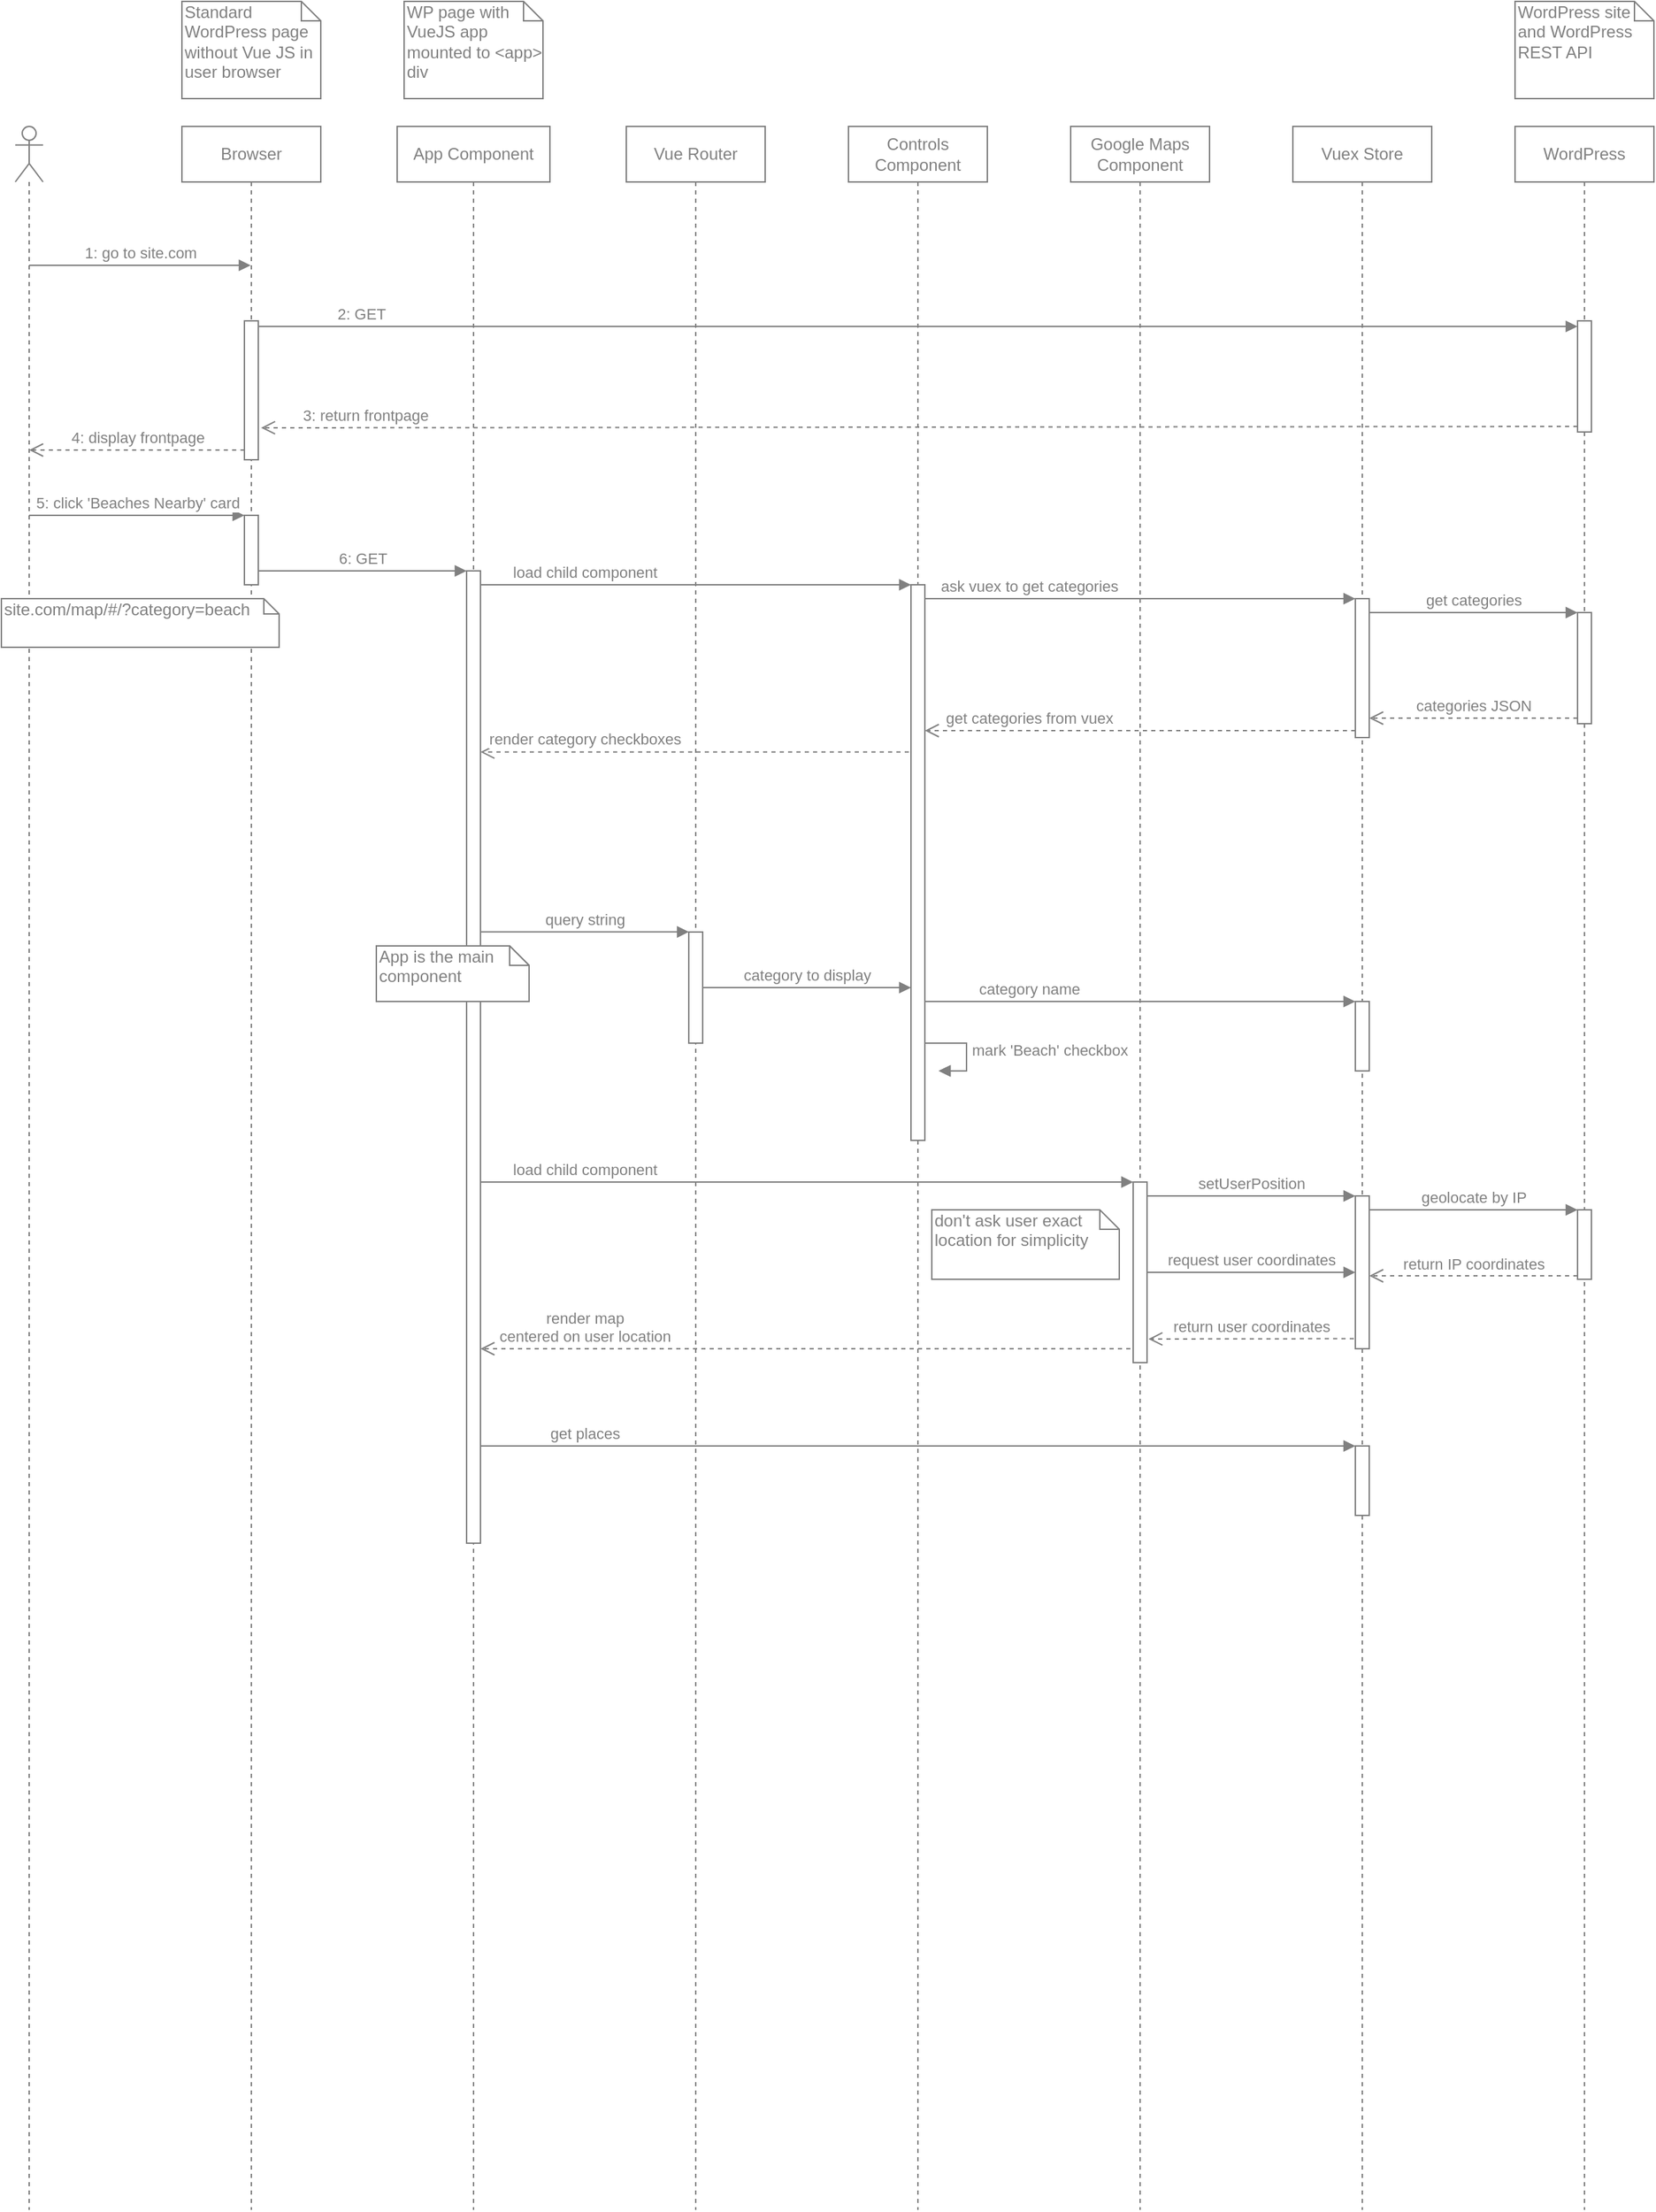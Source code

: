 <mxfile version="13.5.3" type="github">
  <diagram name="Page-1" id="13e1069c-82ec-6db2-03f1-153e76fe0fe0">
    <mxGraphModel dx="1422" dy="825" grid="1" gridSize="10" guides="1" tooltips="1" connect="1" arrows="1" fold="1" page="1" pageScale="1" pageWidth="1500" pageHeight="2000" background="#ffffff" math="0" shadow="0">
      <root>
        <mxCell id="0" />
        <mxCell id="1" parent="0" />
        <mxCell id="JqlryfgMJIv1-VmyIzc9-7" value="WordPress site and WordPress REST API" style="shape=note;whiteSpace=wrap;html=1;size=14;verticalAlign=top;align=left;spacingTop=-6;fontColor=#808080;strokeColor=#808080;" parent="1" vertex="1">
          <mxGeometry x="1230" y="200" width="100" height="70" as="geometry" />
        </mxCell>
        <mxCell id="JqlryfgMJIv1-VmyIzc9-8" value="Browser" style="shape=umlLifeline;perimeter=lifelinePerimeter;whiteSpace=wrap;html=1;container=1;collapsible=0;recursiveResize=0;outlineConnect=0;fontColor=#808080;strokeColor=#808080;" parent="1" vertex="1">
          <mxGeometry x="270" y="290" width="100" height="1500" as="geometry" />
        </mxCell>
        <mxCell id="JqlryfgMJIv1-VmyIzc9-13" value="" style="html=1;points=[];perimeter=orthogonalPerimeter;fontColor=#808080;strokeColor=#808080;" parent="JqlryfgMJIv1-VmyIzc9-8" vertex="1">
          <mxGeometry x="45" y="140" width="10" height="100" as="geometry" />
        </mxCell>
        <mxCell id="zZore4M1GCGTvKos9PnM-32" value="" style="html=1;points=[];perimeter=orthogonalPerimeter;fontColor=#808080;strokeColor=#808080;" parent="JqlryfgMJIv1-VmyIzc9-8" vertex="1">
          <mxGeometry x="45" y="280" width="10" height="50" as="geometry" />
        </mxCell>
        <mxCell id="JqlryfgMJIv1-VmyIzc9-9" value="WordPress" style="shape=umlLifeline;perimeter=lifelinePerimeter;whiteSpace=wrap;html=1;container=1;collapsible=0;recursiveResize=0;outlineConnect=0;fontColor=#808080;strokeColor=#808080;" parent="1" vertex="1">
          <mxGeometry x="1230" y="290" width="100" height="1500" as="geometry" />
        </mxCell>
        <mxCell id="JqlryfgMJIv1-VmyIzc9-10" value="" style="html=1;points=[];perimeter=orthogonalPerimeter;fontColor=#808080;strokeColor=#808080;" parent="JqlryfgMJIv1-VmyIzc9-9" vertex="1">
          <mxGeometry x="45" y="140" width="10" height="80" as="geometry" />
        </mxCell>
        <mxCell id="NLJbwnEcYg1UQVGaQh75-42" value="" style="html=1;points=[];perimeter=orthogonalPerimeter;fontColor=#808080;strokeColor=#808080;" vertex="1" parent="JqlryfgMJIv1-VmyIzc9-9">
          <mxGeometry x="45" y="350" width="10" height="80" as="geometry" />
        </mxCell>
        <mxCell id="NLJbwnEcYg1UQVGaQh75-46" value="" style="html=1;points=[];perimeter=orthogonalPerimeter;fontColor=#808080;strokeColor=#808080;" vertex="1" parent="JqlryfgMJIv1-VmyIzc9-9">
          <mxGeometry x="45" y="780" width="10" height="50" as="geometry" />
        </mxCell>
        <mxCell id="JqlryfgMJIv1-VmyIzc9-11" value="2: GET" style="html=1;verticalAlign=bottom;endArrow=block;fontColor=#808080;strokeColor=#808080;exitX=1;exitY=0.04;exitDx=0;exitDy=0;exitPerimeter=0;" parent="1" source="JqlryfgMJIv1-VmyIzc9-13" target="JqlryfgMJIv1-VmyIzc9-10" edge="1">
          <mxGeometry x="-0.847" relative="1" as="geometry">
            <mxPoint x="270" y="380" as="sourcePoint" />
            <mxPoint x="1" as="offset" />
            <mxPoint x="1260" y="440" as="targetPoint" />
          </mxGeometry>
        </mxCell>
        <mxCell id="JqlryfgMJIv1-VmyIzc9-12" value="3: return frontpage" style="html=1;verticalAlign=bottom;endArrow=open;dashed=1;endSize=8;exitX=0;exitY=0.95;fontColor=#808080;strokeColor=#808080;" parent="1" source="JqlryfgMJIv1-VmyIzc9-10" edge="1">
          <mxGeometry x="0.842" relative="1" as="geometry">
            <mxPoint x="327" y="507" as="targetPoint" />
            <mxPoint as="offset" />
          </mxGeometry>
        </mxCell>
        <mxCell id="JqlryfgMJIv1-VmyIzc9-15" value="Standard WordPress page without Vue JS in user browser" style="shape=note;whiteSpace=wrap;html=1;size=14;verticalAlign=top;align=left;spacingTop=-6;fontColor=#808080;strokeColor=#808080;" parent="1" vertex="1">
          <mxGeometry x="270" y="200" width="100" height="70" as="geometry" />
        </mxCell>
        <mxCell id="JqlryfgMJIv1-VmyIzc9-16" value="Vuex Store" style="shape=umlLifeline;perimeter=lifelinePerimeter;whiteSpace=wrap;html=1;container=1;collapsible=0;recursiveResize=0;outlineConnect=0;fontColor=#808080;strokeColor=#808080;" parent="1" vertex="1">
          <mxGeometry x="1070" y="290" width="100" height="1500" as="geometry" />
        </mxCell>
        <mxCell id="zZore4M1GCGTvKos9PnM-37" value="" style="html=1;points=[];perimeter=orthogonalPerimeter;fontColor=#808080;strokeColor=#808080;" parent="JqlryfgMJIv1-VmyIzc9-16" vertex="1">
          <mxGeometry x="45" y="630" width="10" height="50" as="geometry" />
        </mxCell>
        <mxCell id="NLJbwnEcYg1UQVGaQh75-39" value="" style="html=1;points=[];perimeter=orthogonalPerimeter;fontColor=#808080;strokeColor=#808080;" vertex="1" parent="JqlryfgMJIv1-VmyIzc9-16">
          <mxGeometry x="45" y="340" width="10" height="100" as="geometry" />
        </mxCell>
        <mxCell id="NLJbwnEcYg1UQVGaQh75-12" value="" style="html=1;points=[];perimeter=orthogonalPerimeter;fontColor=#808080;strokeColor=#808080;" vertex="1" parent="JqlryfgMJIv1-VmyIzc9-16">
          <mxGeometry x="45" y="770" width="10" height="110" as="geometry" />
        </mxCell>
        <mxCell id="NLJbwnEcYg1UQVGaQh75-52" value="" style="html=1;points=[];perimeter=orthogonalPerimeter;strokeColor=#808080;fontColor=#808080;" vertex="1" parent="JqlryfgMJIv1-VmyIzc9-16">
          <mxGeometry x="45" y="950" width="10" height="50" as="geometry" />
        </mxCell>
        <mxCell id="JqlryfgMJIv1-VmyIzc9-17" value="Vue Router" style="shape=umlLifeline;perimeter=lifelinePerimeter;whiteSpace=wrap;html=1;container=1;collapsible=0;recursiveResize=0;outlineConnect=0;fontColor=#808080;strokeColor=#808080;" parent="1" vertex="1">
          <mxGeometry x="590" y="290" width="100" height="1100" as="geometry" />
        </mxCell>
        <mxCell id="zZore4M1GCGTvKos9PnM-14" value="" style="html=1;points=[];perimeter=orthogonalPerimeter;fontColor=#808080;strokeColor=#808080;" parent="JqlryfgMJIv1-VmyIzc9-17" vertex="1">
          <mxGeometry x="45" y="580" width="10" height="80" as="geometry" />
        </mxCell>
        <mxCell id="zZore4M1GCGTvKos9PnM-1" value="Controls Component" style="shape=umlLifeline;perimeter=lifelinePerimeter;whiteSpace=wrap;html=1;container=1;collapsible=0;recursiveResize=0;outlineConnect=0;fontColor=#808080;strokeColor=#808080;" parent="1" vertex="1">
          <mxGeometry x="750" y="290" width="100" height="1100" as="geometry" />
        </mxCell>
        <mxCell id="zZore4M1GCGTvKos9PnM-20" value="" style="html=1;points=[];perimeter=orthogonalPerimeter;fontColor=#808080;strokeColor=#808080;" parent="zZore4M1GCGTvKos9PnM-1" vertex="1">
          <mxGeometry x="45" y="330" width="10" height="400" as="geometry" />
        </mxCell>
        <mxCell id="NLJbwnEcYg1UQVGaQh75-29" value="mark &#39;Beach&#39; checkbox" style="edgeStyle=orthogonalEdgeStyle;html=1;align=left;spacingLeft=2;endArrow=block;rounded=0;entryX=1;entryY=0;fontColor=#808080;strokeColor=#808080;" edge="1" parent="zZore4M1GCGTvKos9PnM-1" source="zZore4M1GCGTvKos9PnM-20">
          <mxGeometry relative="1" as="geometry">
            <mxPoint x="60" y="660" as="sourcePoint" />
            <Array as="points">
              <mxPoint x="85" y="660" />
              <mxPoint x="85" y="680" />
            </Array>
            <mxPoint x="65" y="680" as="targetPoint" />
          </mxGeometry>
        </mxCell>
        <mxCell id="zZore4M1GCGTvKos9PnM-2" value="Google Maps Component" style="shape=umlLifeline;perimeter=lifelinePerimeter;whiteSpace=wrap;html=1;container=1;collapsible=0;recursiveResize=0;outlineConnect=0;fontColor=#808080;strokeColor=#808080;" parent="1" vertex="1">
          <mxGeometry x="910" y="290" width="100" height="1500" as="geometry" />
        </mxCell>
        <mxCell id="NLJbwnEcYg1UQVGaQh75-2" value="" style="html=1;points=[];perimeter=orthogonalPerimeter;fontColor=#808080;strokeColor=#808080;" vertex="1" parent="zZore4M1GCGTvKos9PnM-2">
          <mxGeometry x="45" y="760" width="10" height="130" as="geometry" />
        </mxCell>
        <mxCell id="NLJbwnEcYg1UQVGaQh75-55" value="App Component" style="shape=umlLifeline;perimeter=lifelinePerimeter;whiteSpace=wrap;html=1;container=1;collapsible=0;recursiveResize=0;outlineConnect=0;fontColor=#808080;strokeColor=#808080;" vertex="1" parent="zZore4M1GCGTvKos9PnM-2">
          <mxGeometry x="-485" width="110" height="1500" as="geometry" />
        </mxCell>
        <mxCell id="NLJbwnEcYg1UQVGaQh75-56" value="" style="html=1;points=[];perimeter=orthogonalPerimeter;fontColor=#808080;strokeColor=#808080;" vertex="1" parent="NLJbwnEcYg1UQVGaQh75-55">
          <mxGeometry x="50" y="320" width="10" height="700" as="geometry" />
        </mxCell>
        <mxCell id="NLJbwnEcYg1UQVGaQh75-57" value="App is the main component" style="shape=note;whiteSpace=wrap;html=1;size=14;verticalAlign=top;align=left;spacingTop=-6;fontColor=#808080;strokeColor=#808080;" vertex="1" parent="NLJbwnEcYg1UQVGaQh75-55">
          <mxGeometry x="-15" y="590" width="110" height="40" as="geometry" />
        </mxCell>
        <mxCell id="NLJbwnEcYg1UQVGaQh75-58" value="Vue Router" style="shape=umlLifeline;perimeter=lifelinePerimeter;whiteSpace=wrap;html=1;container=1;collapsible=0;recursiveResize=0;outlineConnect=0;fontColor=#808080;strokeColor=#808080;" vertex="1" parent="zZore4M1GCGTvKos9PnM-2">
          <mxGeometry x="-320" width="100" height="1500" as="geometry" />
        </mxCell>
        <mxCell id="NLJbwnEcYg1UQVGaQh75-59" value="" style="html=1;points=[];perimeter=orthogonalPerimeter;fontColor=#808080;strokeColor=#808080;" vertex="1" parent="NLJbwnEcYg1UQVGaQh75-58">
          <mxGeometry x="45" y="580" width="10" height="80" as="geometry" />
        </mxCell>
        <mxCell id="NLJbwnEcYg1UQVGaQh75-60" value="Controls Component" style="shape=umlLifeline;perimeter=lifelinePerimeter;whiteSpace=wrap;html=1;container=1;collapsible=0;recursiveResize=0;outlineConnect=0;fontColor=#808080;strokeColor=#808080;" vertex="1" parent="zZore4M1GCGTvKos9PnM-2">
          <mxGeometry x="-160" width="100" height="1500" as="geometry" />
        </mxCell>
        <mxCell id="NLJbwnEcYg1UQVGaQh75-61" value="" style="html=1;points=[];perimeter=orthogonalPerimeter;fontColor=#808080;strokeColor=#808080;" vertex="1" parent="NLJbwnEcYg1UQVGaQh75-60">
          <mxGeometry x="45" y="330" width="10" height="400" as="geometry" />
        </mxCell>
        <mxCell id="NLJbwnEcYg1UQVGaQh75-62" value="mark &#39;Beach&#39; checkbox" style="edgeStyle=orthogonalEdgeStyle;html=1;align=left;spacingLeft=2;endArrow=block;rounded=0;entryX=1;entryY=0;fontColor=#808080;strokeColor=#808080;" edge="1" parent="NLJbwnEcYg1UQVGaQh75-60" source="NLJbwnEcYg1UQVGaQh75-61">
          <mxGeometry relative="1" as="geometry">
            <mxPoint x="60" y="660" as="sourcePoint" />
            <Array as="points">
              <mxPoint x="85" y="660" />
              <mxPoint x="85" y="680" />
            </Array>
            <mxPoint x="65" y="680" as="targetPoint" />
          </mxGeometry>
        </mxCell>
        <mxCell id="zZore4M1GCGTvKos9PnM-21" value="category to display" style="html=1;verticalAlign=bottom;endArrow=block;fontColor=#808080;strokeColor=#808080;" parent="1" source="zZore4M1GCGTvKos9PnM-14" target="zZore4M1GCGTvKos9PnM-20" edge="1">
          <mxGeometry relative="1" as="geometry">
            <mxPoint x="660" y="670" as="sourcePoint" />
            <mxPoint x="790" y="910" as="targetPoint" />
          </mxGeometry>
        </mxCell>
        <mxCell id="zZore4M1GCGTvKos9PnM-23" value="" style="shape=umlLifeline;participant=umlActor;perimeter=lifelinePerimeter;whiteSpace=wrap;html=1;container=1;collapsible=0;recursiveResize=0;verticalAlign=top;spacingTop=36;outlineConnect=0;fontColor=#808080;strokeColor=#808080;" parent="1" vertex="1">
          <mxGeometry x="150" y="290" width="20" height="1500" as="geometry" />
        </mxCell>
        <mxCell id="zZore4M1GCGTvKos9PnM-24" value="1: go to site.com" style="html=1;verticalAlign=bottom;endArrow=block;fontColor=#808080;strokeColor=#808080;" parent="zZore4M1GCGTvKos9PnM-23" target="JqlryfgMJIv1-VmyIzc9-8" edge="1">
          <mxGeometry width="80" relative="1" as="geometry">
            <mxPoint x="10" y="100" as="sourcePoint" />
            <mxPoint x="90" y="100" as="targetPoint" />
          </mxGeometry>
        </mxCell>
        <mxCell id="zZore4M1GCGTvKos9PnM-27" value="query string" style="html=1;verticalAlign=bottom;endArrow=block;entryX=0.004;entryY=-0.001;entryDx=0;entryDy=0;entryPerimeter=0;fontColor=#808080;strokeColor=#808080;" parent="1" source="zZore4M1GCGTvKos9PnM-42" target="zZore4M1GCGTvKos9PnM-14" edge="1">
          <mxGeometry x="-0.0" width="80" relative="1" as="geometry">
            <mxPoint x="490" y="669" as="sourcePoint" />
            <mxPoint x="410" y="610" as="targetPoint" />
            <mxPoint as="offset" />
          </mxGeometry>
        </mxCell>
        <mxCell id="zZore4M1GCGTvKos9PnM-28" value="4: display frontpage" style="html=1;verticalAlign=bottom;endArrow=open;dashed=1;endSize=8;exitX=0.014;exitY=0.93;exitDx=0;exitDy=0;exitPerimeter=0;fontColor=#808080;strokeColor=#808080;" parent="1" source="JqlryfgMJIv1-VmyIzc9-13" target="zZore4M1GCGTvKos9PnM-23" edge="1">
          <mxGeometry relative="1" as="geometry">
            <mxPoint x="280" y="560" as="sourcePoint" />
            <mxPoint x="200" y="560" as="targetPoint" />
          </mxGeometry>
        </mxCell>
        <mxCell id="zZore4M1GCGTvKos9PnM-33" value="5: click &#39;Beaches Nearby&#39; card" style="html=1;verticalAlign=bottom;endArrow=block;entryX=0;entryY=0;fontColor=#808080;strokeColor=#808080;" parent="1" source="zZore4M1GCGTvKos9PnM-23" target="zZore4M1GCGTvKos9PnM-32" edge="1">
          <mxGeometry relative="1" as="geometry">
            <mxPoint x="245" y="650" as="sourcePoint" />
          </mxGeometry>
        </mxCell>
        <mxCell id="zZore4M1GCGTvKos9PnM-38" value="category name" style="html=1;verticalAlign=bottom;endArrow=block;entryX=0;entryY=0;fontColor=#808080;strokeColor=#808080;" parent="1" source="zZore4M1GCGTvKos9PnM-20" target="zZore4M1GCGTvKos9PnM-37" edge="1">
          <mxGeometry x="-0.516" relative="1" as="geometry">
            <mxPoint x="1045" y="680" as="sourcePoint" />
            <mxPoint as="offset" />
          </mxGeometry>
        </mxCell>
        <mxCell id="zZore4M1GCGTvKos9PnM-40" value="App Component" style="shape=umlLifeline;perimeter=lifelinePerimeter;whiteSpace=wrap;html=1;container=1;collapsible=0;recursiveResize=0;outlineConnect=0;fontColor=#808080;strokeColor=#808080;" parent="1" vertex="1">
          <mxGeometry x="425" y="290" width="110" height="1100" as="geometry" />
        </mxCell>
        <mxCell id="zZore4M1GCGTvKos9PnM-42" value="" style="html=1;points=[];perimeter=orthogonalPerimeter;fontColor=#808080;strokeColor=#808080;" parent="zZore4M1GCGTvKos9PnM-40" vertex="1">
          <mxGeometry x="50" y="320" width="10" height="700" as="geometry" />
        </mxCell>
        <mxCell id="NLJbwnEcYg1UQVGaQh75-1" value="App is the main component" style="shape=note;whiteSpace=wrap;html=1;size=14;verticalAlign=top;align=left;spacingTop=-6;fontColor=#808080;strokeColor=#808080;" vertex="1" parent="zZore4M1GCGTvKos9PnM-40">
          <mxGeometry x="-15" y="590" width="110" height="40" as="geometry" />
        </mxCell>
        <mxCell id="zZore4M1GCGTvKos9PnM-41" value="WP page with VueJS app mounted to &amp;lt;app&amp;gt; div" style="shape=note;whiteSpace=wrap;html=1;size=14;verticalAlign=top;align=left;spacingTop=-6;fontColor=#808080;strokeColor=#808080;" parent="1" vertex="1">
          <mxGeometry x="430" y="200" width="100" height="70" as="geometry" />
        </mxCell>
        <mxCell id="zZore4M1GCGTvKos9PnM-45" value="6: GET" style="html=1;verticalAlign=bottom;endArrow=block;fontColor=#808080;strokeColor=#808080;" parent="1" source="zZore4M1GCGTvKos9PnM-32" target="zZore4M1GCGTvKos9PnM-42" edge="1">
          <mxGeometry width="80" relative="1" as="geometry">
            <mxPoint x="360" y="660" as="sourcePoint" />
            <mxPoint x="440" y="660" as="targetPoint" />
          </mxGeometry>
        </mxCell>
        <mxCell id="zZore4M1GCGTvKos9PnM-48" value="site.com/map/#/?category=beach" style="shape=note;whiteSpace=wrap;html=1;size=11;verticalAlign=top;align=left;spacingTop=-6;fontColor=#808080;strokeColor=#808080;" parent="1" vertex="1">
          <mxGeometry x="140" y="630" width="200" height="35" as="geometry" />
        </mxCell>
        <mxCell id="NLJbwnEcYg1UQVGaQh75-3" value="load child component" style="html=1;verticalAlign=bottom;endArrow=block;entryX=0;entryY=0;fontColor=#808080;strokeColor=#808080;" edge="1" target="NLJbwnEcYg1UQVGaQh75-2" parent="1" source="zZore4M1GCGTvKos9PnM-42">
          <mxGeometry x="-0.681" relative="1" as="geometry">
            <mxPoint x="885" y="850" as="sourcePoint" />
            <mxPoint as="offset" />
          </mxGeometry>
        </mxCell>
        <mxCell id="NLJbwnEcYg1UQVGaQh75-13" value="setUserPosition" style="html=1;verticalAlign=bottom;endArrow=block;entryX=0;entryY=0;fontColor=#808080;strokeColor=#808080;" edge="1" target="NLJbwnEcYg1UQVGaQh75-12" parent="1" source="NLJbwnEcYg1UQVGaQh75-2">
          <mxGeometry relative="1" as="geometry">
            <mxPoint x="990" y="860" as="sourcePoint" />
            <mxPoint as="offset" />
          </mxGeometry>
        </mxCell>
        <mxCell id="NLJbwnEcYg1UQVGaQh75-15" value="don&#39;t ask user exact location for simplicity" style="shape=note;whiteSpace=wrap;html=1;size=14;verticalAlign=top;align=left;spacingTop=-6;fontColor=#808080;strokeColor=#808080;" vertex="1" parent="1">
          <mxGeometry x="810" y="1070" width="135" height="50" as="geometry" />
        </mxCell>
        <mxCell id="NLJbwnEcYg1UQVGaQh75-21" value="request user coordinates" style="html=1;verticalAlign=bottom;endArrow=block;fontColor=#808080;strokeColor=#808080;" edge="1" target="NLJbwnEcYg1UQVGaQh75-12" parent="1" source="NLJbwnEcYg1UQVGaQh75-2">
          <mxGeometry relative="1" as="geometry">
            <mxPoint x="970" y="1176" as="sourcePoint" />
            <mxPoint x="1100" y="1200" as="targetPoint" />
            <mxPoint as="offset" />
          </mxGeometry>
        </mxCell>
        <mxCell id="NLJbwnEcYg1UQVGaQh75-30" value="load child component" style="html=1;verticalAlign=bottom;endArrow=block;fontColor=#808080;strokeColor=#808080;" edge="1" parent="1" target="zZore4M1GCGTvKos9PnM-20">
          <mxGeometry x="-0.517" width="80" relative="1" as="geometry">
            <mxPoint x="485" y="620" as="sourcePoint" />
            <mxPoint x="770" y="631" as="targetPoint" />
            <mxPoint as="offset" />
          </mxGeometry>
        </mxCell>
        <mxCell id="NLJbwnEcYg1UQVGaQh75-40" value="ask vuex to get categories" style="html=1;verticalAlign=bottom;endArrow=block;entryX=0;entryY=0;fontColor=#808080;strokeColor=#808080;" edge="1" target="NLJbwnEcYg1UQVGaQh75-39" parent="1" source="zZore4M1GCGTvKos9PnM-20">
          <mxGeometry x="-0.516" relative="1" as="geometry">
            <mxPoint x="850" y="630" as="sourcePoint" />
            <mxPoint as="offset" />
          </mxGeometry>
        </mxCell>
        <mxCell id="NLJbwnEcYg1UQVGaQh75-43" value="get categories" style="html=1;verticalAlign=bottom;endArrow=block;entryX=0;entryY=0;fontColor=#808080;strokeColor=#808080;" edge="1" target="NLJbwnEcYg1UQVGaQh75-42" parent="1" source="NLJbwnEcYg1UQVGaQh75-39">
          <mxGeometry relative="1" as="geometry">
            <mxPoint x="1205" y="640" as="sourcePoint" />
          </mxGeometry>
        </mxCell>
        <mxCell id="NLJbwnEcYg1UQVGaQh75-44" value="categories JSON" style="html=1;verticalAlign=bottom;endArrow=open;dashed=1;endSize=8;exitX=0;exitY=0.95;fontColor=#808080;strokeColor=#808080;" edge="1" source="NLJbwnEcYg1UQVGaQh75-42" parent="1" target="NLJbwnEcYg1UQVGaQh75-39">
          <mxGeometry relative="1" as="geometry">
            <mxPoint x="1205" y="716" as="targetPoint" />
          </mxGeometry>
        </mxCell>
        <mxCell id="NLJbwnEcYg1UQVGaQh75-41" value="get categories from vuex" style="html=1;verticalAlign=bottom;endArrow=open;dashed=1;endSize=8;exitX=0;exitY=0.95;fontColor=#808080;strokeColor=#808080;" edge="1" source="NLJbwnEcYg1UQVGaQh75-39" parent="1" target="zZore4M1GCGTvKos9PnM-20">
          <mxGeometry x="0.516" relative="1" as="geometry">
            <mxPoint x="1040" y="725" as="targetPoint" />
            <mxPoint as="offset" />
          </mxGeometry>
        </mxCell>
        <mxCell id="NLJbwnEcYg1UQVGaQh75-45" value="render category checkboxes" style="html=1;verticalAlign=bottom;endArrow=open;dashed=1;endSize=8;exitX=-0.152;exitY=0.301;exitDx=0;exitDy=0;exitPerimeter=0;fontColor=#808080;strokeColor=#808080;" edge="1" parent="1" source="zZore4M1GCGTvKos9PnM-20" target="zZore4M1GCGTvKos9PnM-42">
          <mxGeometry x="0.514" relative="1" as="geometry">
            <mxPoint x="790" y="740" as="sourcePoint" />
            <mxPoint x="710" y="740" as="targetPoint" />
            <mxPoint as="offset" />
          </mxGeometry>
        </mxCell>
        <mxCell id="NLJbwnEcYg1UQVGaQh75-47" value="geolocate by IP" style="html=1;verticalAlign=bottom;endArrow=block;entryX=0;entryY=0;fontColor=#808080;strokeColor=#808080;" edge="1" target="NLJbwnEcYg1UQVGaQh75-46" parent="1" source="NLJbwnEcYg1UQVGaQh75-12">
          <mxGeometry relative="1" as="geometry">
            <mxPoint x="1180" y="1070" as="sourcePoint" />
          </mxGeometry>
        </mxCell>
        <mxCell id="NLJbwnEcYg1UQVGaQh75-48" value="return IP coordinates" style="html=1;verticalAlign=bottom;endArrow=open;dashed=1;endSize=8;exitX=0;exitY=0.95;fontColor=#808080;strokeColor=#808080;" edge="1" source="NLJbwnEcYg1UQVGaQh75-46" parent="1" target="NLJbwnEcYg1UQVGaQh75-12">
          <mxGeometry relative="1" as="geometry">
            <mxPoint x="1205" y="1146" as="targetPoint" />
          </mxGeometry>
        </mxCell>
        <mxCell id="NLJbwnEcYg1UQVGaQh75-49" value="return user coordinates" style="html=1;verticalAlign=bottom;endArrow=open;dashed=1;endSize=8;exitX=-0.105;exitY=0.934;exitDx=0;exitDy=0;exitPerimeter=0;fontColor=#808080;strokeColor=#808080;" edge="1" parent="1" source="NLJbwnEcYg1UQVGaQh75-12">
          <mxGeometry relative="1" as="geometry">
            <mxPoint x="1110" y="1254" as="sourcePoint" />
            <mxPoint x="966" y="1163" as="targetPoint" />
          </mxGeometry>
        </mxCell>
        <mxCell id="NLJbwnEcYg1UQVGaQh75-50" value="&lt;div&gt;render map&lt;/div&gt;&lt;div&gt; centered on user location&lt;/div&gt;" style="html=1;verticalAlign=bottom;endArrow=open;dashed=1;endSize=8;fontColor=#808080;strokeColor=#808080;" edge="1" parent="1" target="zZore4M1GCGTvKos9PnM-42">
          <mxGeometry x="0.679" relative="1" as="geometry">
            <mxPoint x="953" y="1170" as="sourcePoint" />
            <mxPoint x="870" y="1220" as="targetPoint" />
            <mxPoint as="offset" />
          </mxGeometry>
        </mxCell>
        <mxCell id="NLJbwnEcYg1UQVGaQh75-51" style="edgeStyle=orthogonalEdgeStyle;rounded=0;orthogonalLoop=1;jettySize=auto;html=1;exitX=0.5;exitY=1;exitDx=0;exitDy=0;exitPerimeter=0;strokeColor=#808080;fontColor=#808080;" edge="1" parent="1" source="zZore4M1GCGTvKos9PnM-48" target="zZore4M1GCGTvKos9PnM-48">
          <mxGeometry relative="1" as="geometry" />
        </mxCell>
        <mxCell id="NLJbwnEcYg1UQVGaQh75-53" value="get places" style="html=1;verticalAlign=bottom;endArrow=block;entryX=0;entryY=0;strokeColor=#808080;fontColor=#808080;" edge="1" target="NLJbwnEcYg1UQVGaQh75-52" parent="1" source="zZore4M1GCGTvKos9PnM-42">
          <mxGeometry x="-0.762" relative="1" as="geometry">
            <mxPoint x="500" y="1200" as="sourcePoint" />
            <mxPoint as="offset" />
          </mxGeometry>
        </mxCell>
      </root>
    </mxGraphModel>
  </diagram>
</mxfile>
